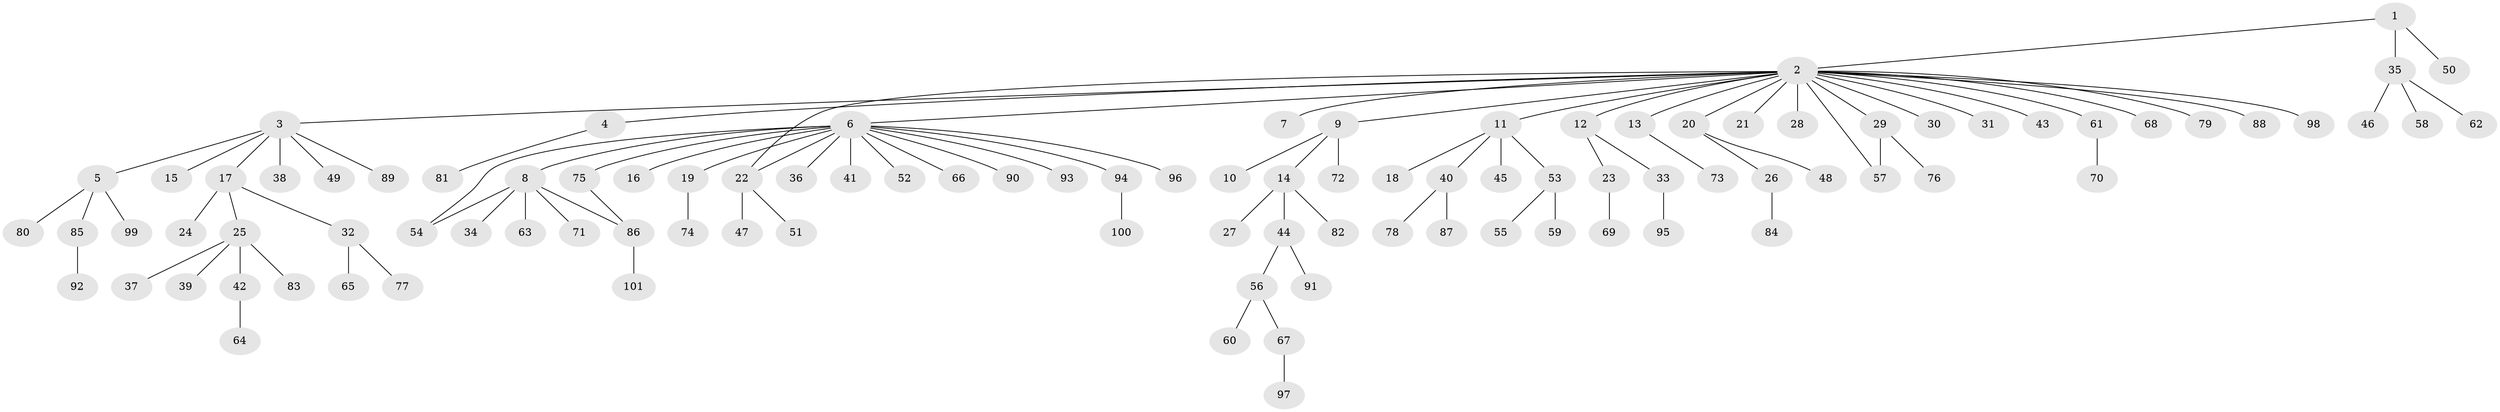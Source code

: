// coarse degree distribution, {1: 0.8666666666666667, 14: 0.03333333333333333, 2: 0.03333333333333333, 5: 0.03333333333333333, 11: 0.03333333333333333}
// Generated by graph-tools (version 1.1) at 2025/51/03/04/25 21:51:21]
// undirected, 101 vertices, 104 edges
graph export_dot {
graph [start="1"]
  node [color=gray90,style=filled];
  1;
  2;
  3;
  4;
  5;
  6;
  7;
  8;
  9;
  10;
  11;
  12;
  13;
  14;
  15;
  16;
  17;
  18;
  19;
  20;
  21;
  22;
  23;
  24;
  25;
  26;
  27;
  28;
  29;
  30;
  31;
  32;
  33;
  34;
  35;
  36;
  37;
  38;
  39;
  40;
  41;
  42;
  43;
  44;
  45;
  46;
  47;
  48;
  49;
  50;
  51;
  52;
  53;
  54;
  55;
  56;
  57;
  58;
  59;
  60;
  61;
  62;
  63;
  64;
  65;
  66;
  67;
  68;
  69;
  70;
  71;
  72;
  73;
  74;
  75;
  76;
  77;
  78;
  79;
  80;
  81;
  82;
  83;
  84;
  85;
  86;
  87;
  88;
  89;
  90;
  91;
  92;
  93;
  94;
  95;
  96;
  97;
  98;
  99;
  100;
  101;
  1 -- 2;
  1 -- 35;
  1 -- 50;
  2 -- 3;
  2 -- 4;
  2 -- 6;
  2 -- 7;
  2 -- 9;
  2 -- 11;
  2 -- 12;
  2 -- 13;
  2 -- 20;
  2 -- 21;
  2 -- 22;
  2 -- 28;
  2 -- 29;
  2 -- 30;
  2 -- 31;
  2 -- 43;
  2 -- 57;
  2 -- 61;
  2 -- 68;
  2 -- 79;
  2 -- 88;
  2 -- 98;
  3 -- 5;
  3 -- 15;
  3 -- 17;
  3 -- 38;
  3 -- 49;
  3 -- 89;
  4 -- 81;
  5 -- 80;
  5 -- 85;
  5 -- 99;
  6 -- 8;
  6 -- 16;
  6 -- 19;
  6 -- 22;
  6 -- 36;
  6 -- 41;
  6 -- 52;
  6 -- 54;
  6 -- 66;
  6 -- 75;
  6 -- 90;
  6 -- 93;
  6 -- 94;
  6 -- 96;
  8 -- 34;
  8 -- 54;
  8 -- 63;
  8 -- 71;
  8 -- 86;
  9 -- 10;
  9 -- 14;
  9 -- 72;
  11 -- 18;
  11 -- 40;
  11 -- 45;
  11 -- 53;
  12 -- 23;
  12 -- 33;
  13 -- 73;
  14 -- 27;
  14 -- 44;
  14 -- 82;
  17 -- 24;
  17 -- 25;
  17 -- 32;
  19 -- 74;
  20 -- 26;
  20 -- 48;
  22 -- 47;
  22 -- 51;
  23 -- 69;
  25 -- 37;
  25 -- 39;
  25 -- 42;
  25 -- 83;
  26 -- 84;
  29 -- 57;
  29 -- 76;
  32 -- 65;
  32 -- 77;
  33 -- 95;
  35 -- 46;
  35 -- 58;
  35 -- 62;
  40 -- 78;
  40 -- 87;
  42 -- 64;
  44 -- 56;
  44 -- 91;
  53 -- 55;
  53 -- 59;
  56 -- 60;
  56 -- 67;
  61 -- 70;
  67 -- 97;
  75 -- 86;
  85 -- 92;
  86 -- 101;
  94 -- 100;
}
